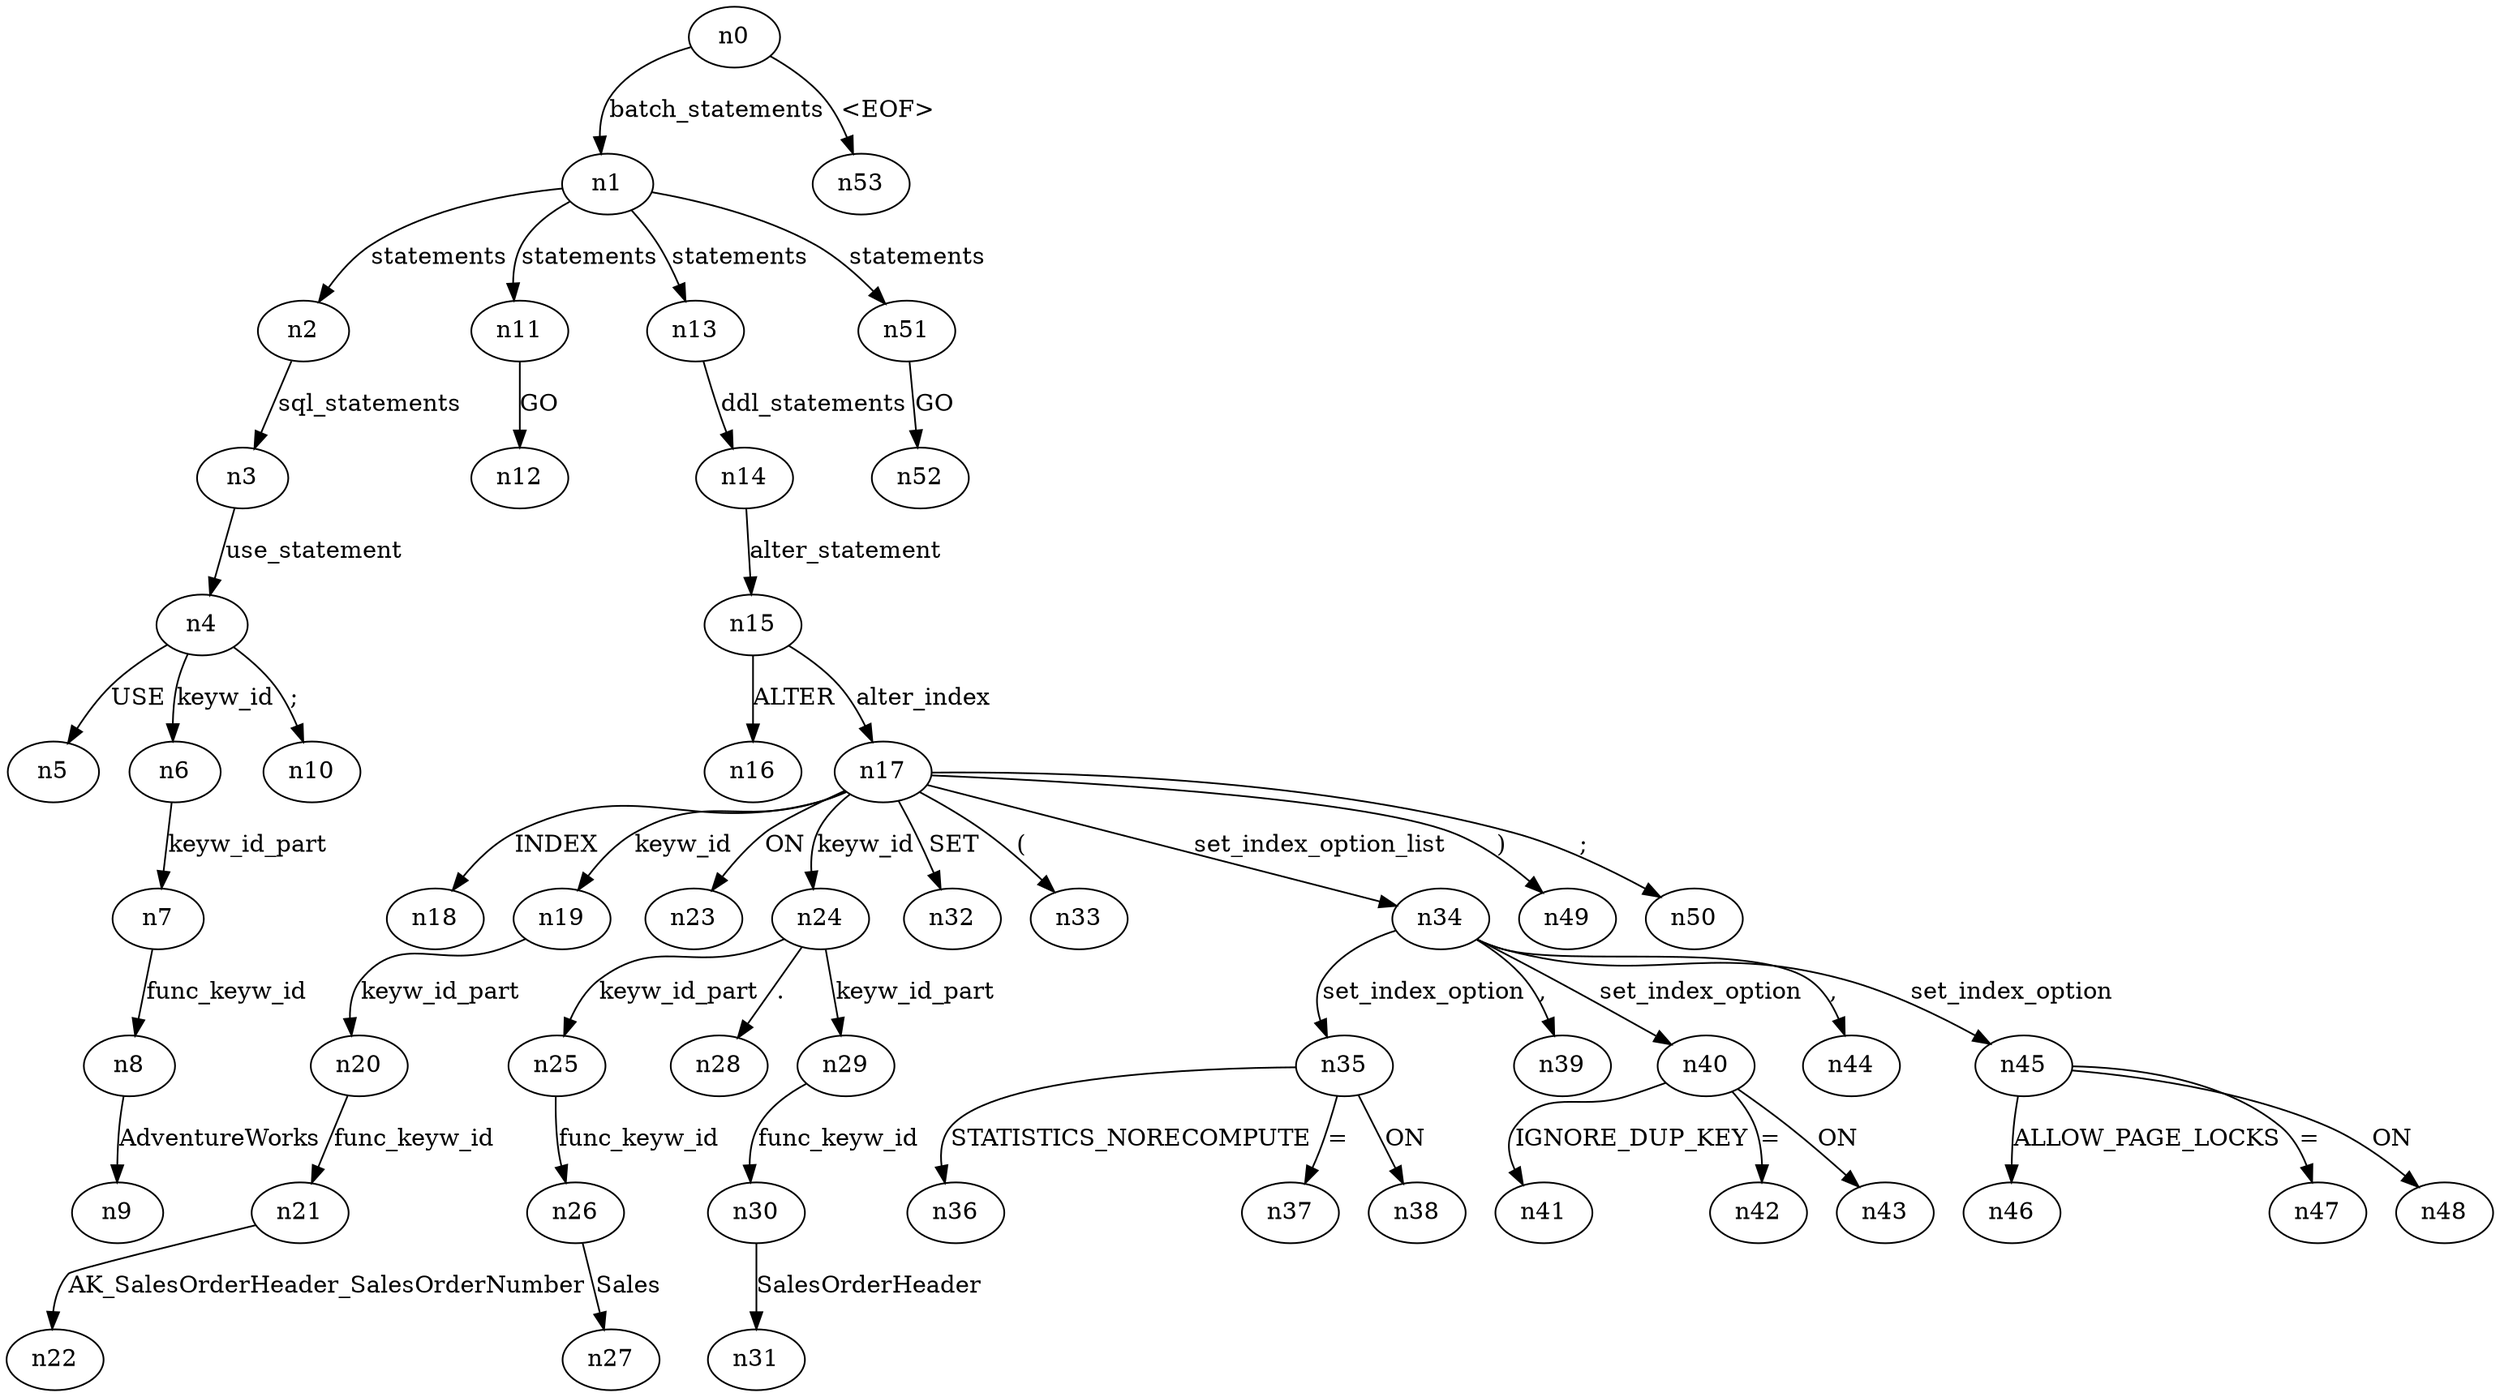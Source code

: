digraph ParseTree {
  n0 -> n1 [label="batch_statements"];
  n1 -> n2 [label="statements"];
  n2 -> n3 [label="sql_statements"];
  n3 -> n4 [label="use_statement"];
  n4 -> n5 [label="USE"];
  n4 -> n6 [label="keyw_id"];
  n6 -> n7 [label="keyw_id_part"];
  n7 -> n8 [label="func_keyw_id"];
  n8 -> n9 [label="AdventureWorks"];
  n4 -> n10 [label=";"];
  n1 -> n11 [label="statements"];
  n11 -> n12 [label="GO"];
  n1 -> n13 [label="statements"];
  n13 -> n14 [label="ddl_statements"];
  n14 -> n15 [label="alter_statement"];
  n15 -> n16 [label="ALTER"];
  n15 -> n17 [label="alter_index"];
  n17 -> n18 [label="INDEX"];
  n17 -> n19 [label="keyw_id"];
  n19 -> n20 [label="keyw_id_part"];
  n20 -> n21 [label="func_keyw_id"];
  n21 -> n22 [label="AK_SalesOrderHeader_SalesOrderNumber"];
  n17 -> n23 [label="ON"];
  n17 -> n24 [label="keyw_id"];
  n24 -> n25 [label="keyw_id_part"];
  n25 -> n26 [label="func_keyw_id"];
  n26 -> n27 [label="Sales"];
  n24 -> n28 [label="."];
  n24 -> n29 [label="keyw_id_part"];
  n29 -> n30 [label="func_keyw_id"];
  n30 -> n31 [label="SalesOrderHeader"];
  n17 -> n32 [label="SET"];
  n17 -> n33 [label="("];
  n17 -> n34 [label="set_index_option_list"];
  n34 -> n35 [label="set_index_option"];
  n35 -> n36 [label="STATISTICS_NORECOMPUTE"];
  n35 -> n37 [label="="];
  n35 -> n38 [label="ON"];
  n34 -> n39 [label=","];
  n34 -> n40 [label="set_index_option"];
  n40 -> n41 [label="IGNORE_DUP_KEY"];
  n40 -> n42 [label="="];
  n40 -> n43 [label="ON"];
  n34 -> n44 [label=","];
  n34 -> n45 [label="set_index_option"];
  n45 -> n46 [label="ALLOW_PAGE_LOCKS"];
  n45 -> n47 [label="="];
  n45 -> n48 [label="ON"];
  n17 -> n49 [label=")"];
  n17 -> n50 [label=";"];
  n1 -> n51 [label="statements"];
  n51 -> n52 [label="GO"];
  n0 -> n53 [label="<EOF>"];
}